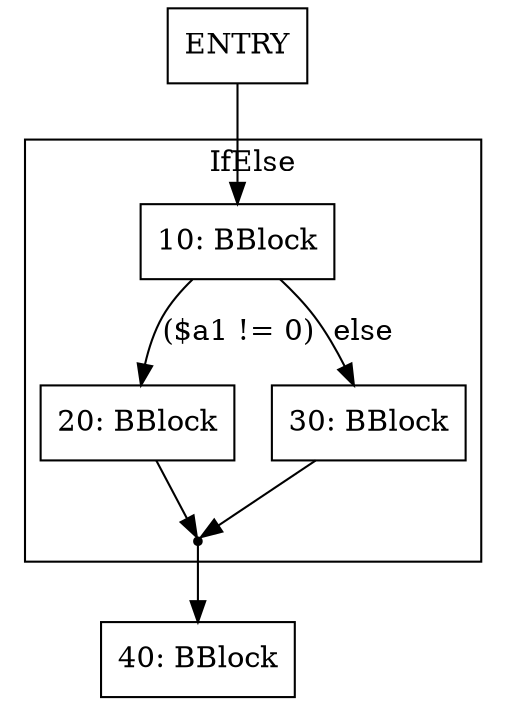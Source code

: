 digraph G {
node [shape=box]
"ENTRY" -> "10"
subgraph "cluster_0_10" {
  label=IfElse
  "10" [label="10: BBlock"]
  "20" [label="20: BBlock"]
  "10" -> "20" [label="($a1 != 0)"]
  "20" -> "landing_0_10"
  "30" [label="30: BBlock"]
  "10" -> "30" [label="else"]
  "30" -> "landing_0_10"
  "landing_0_10" [shape=point label=""]
}
"40" [label="40: BBlock"]
"landing_0_10" -> "40"
}
